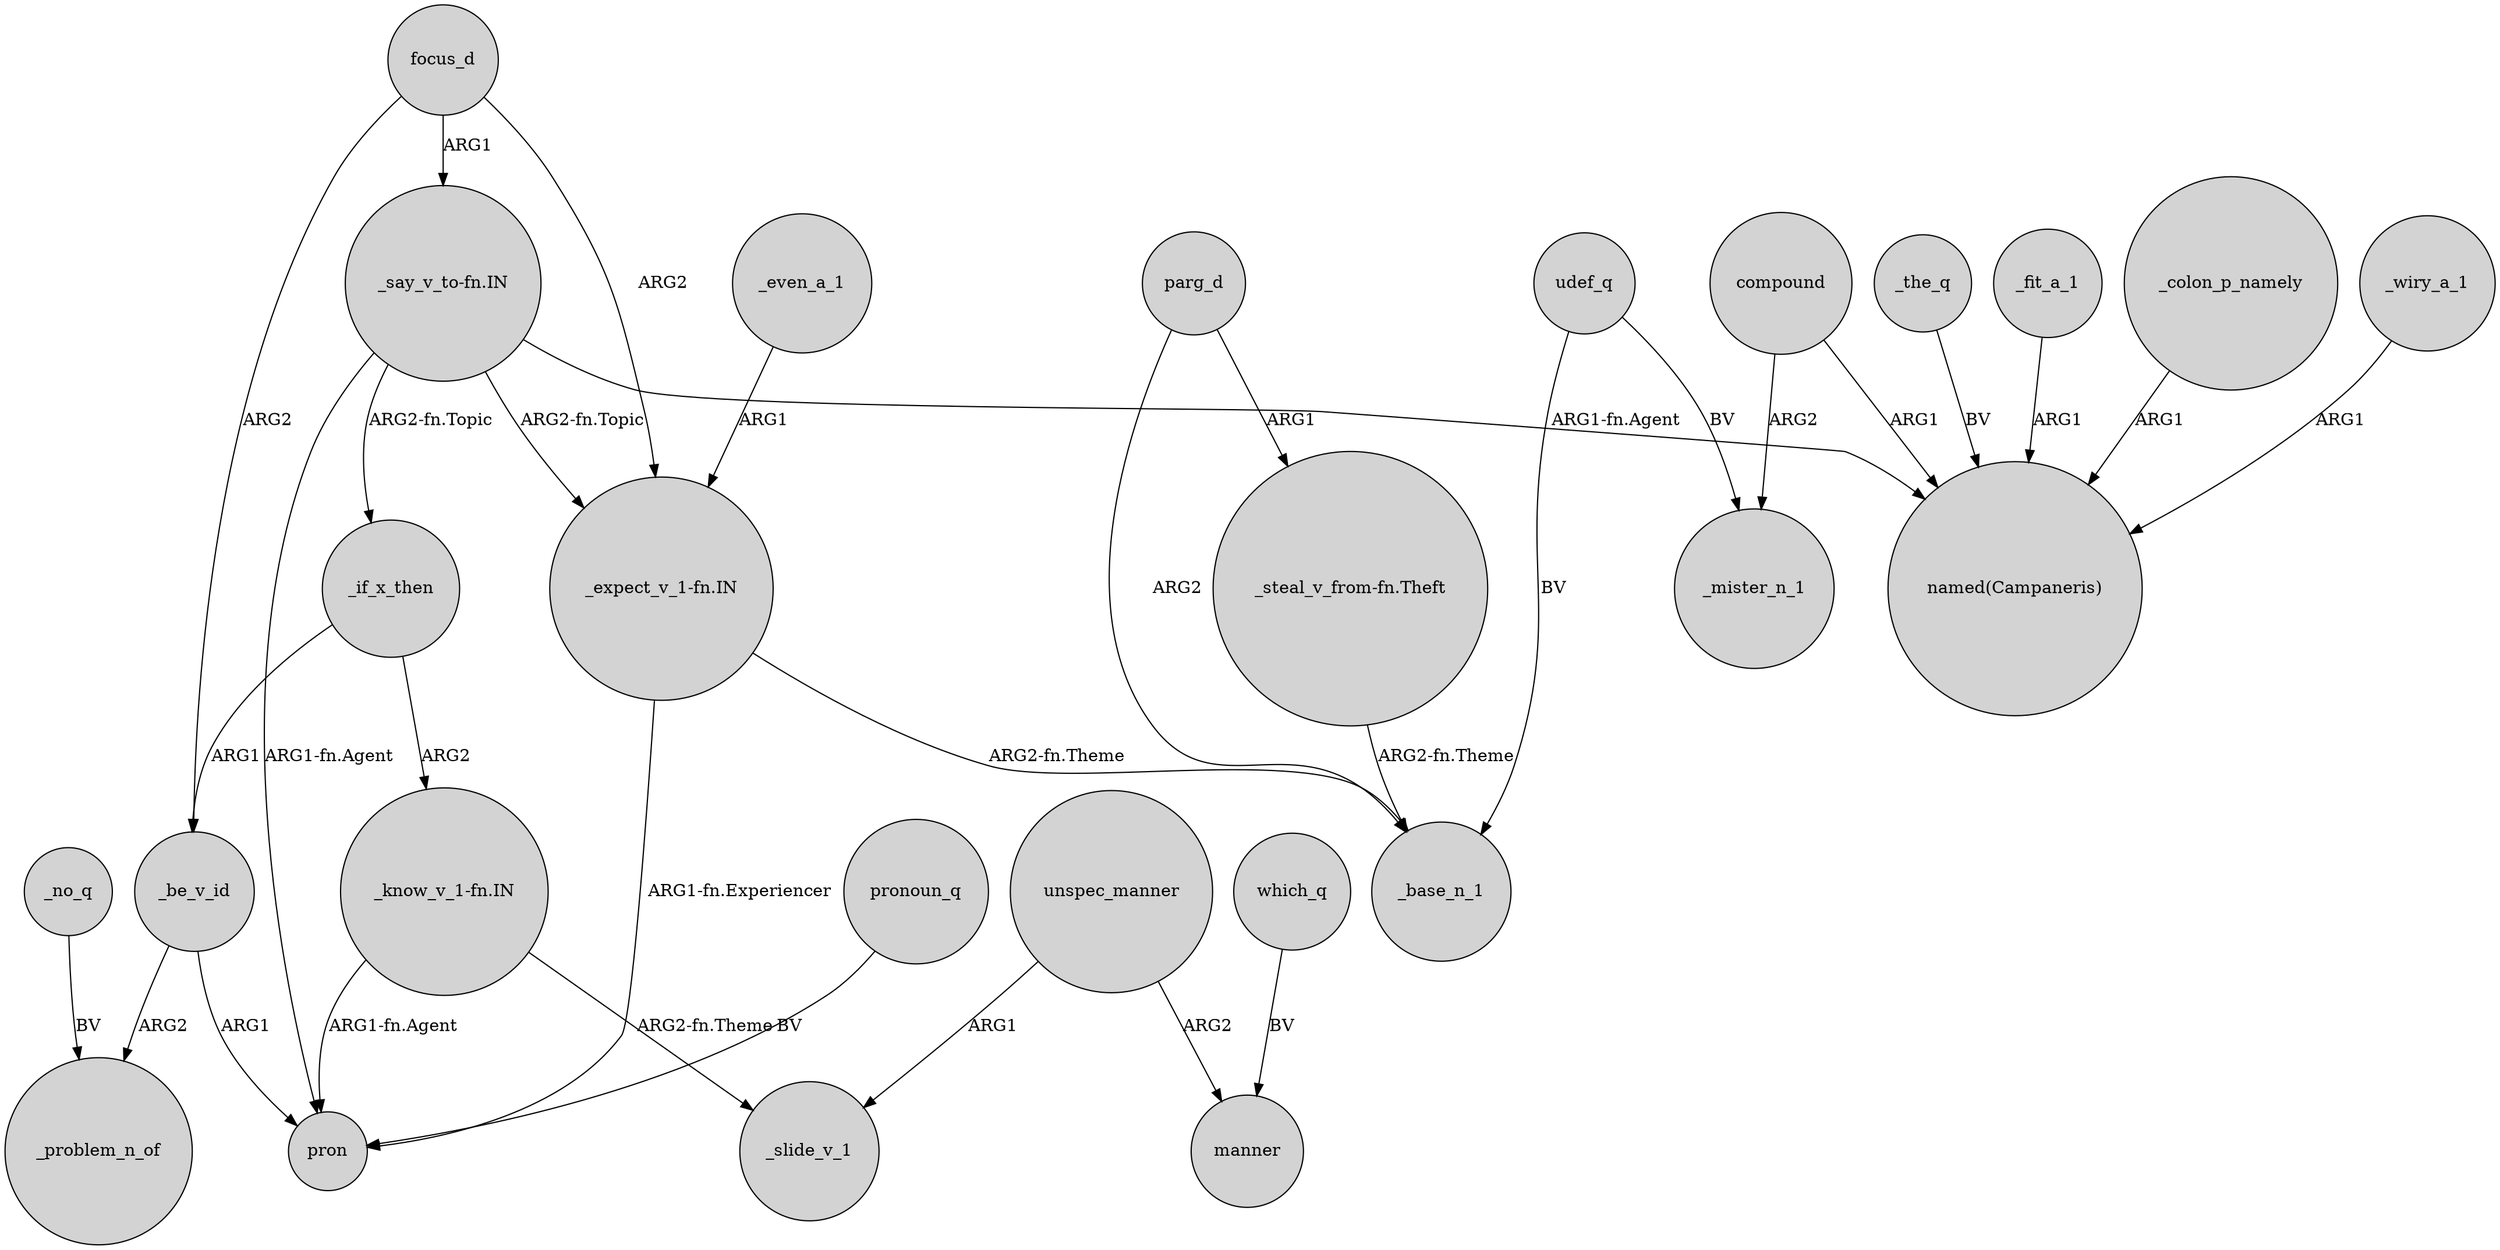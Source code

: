 digraph {
	node [shape=circle style=filled]
	focus_d -> _be_v_id [label=ARG2]
	_no_q -> _problem_n_of [label=BV]
	"_say_v_to-fn.IN" -> _if_x_then [label="ARG2-fn.Topic"]
	focus_d -> "_expect_v_1-fn.IN" [label=ARG2]
	_wiry_a_1 -> "named(Campaneris)" [label=ARG1]
	unspec_manner -> _slide_v_1 [label=ARG1]
	"_know_v_1-fn.IN" -> _slide_v_1 [label="ARG2-fn.Theme"]
	compound -> _mister_n_1 [label=ARG2]
	_if_x_then -> "_know_v_1-fn.IN" [label=ARG2]
	udef_q -> _mister_n_1 [label=BV]
	"_expect_v_1-fn.IN" -> _base_n_1 [label="ARG2-fn.Theme"]
	"_know_v_1-fn.IN" -> pron [label="ARG1-fn.Agent"]
	parg_d -> _base_n_1 [label=ARG2]
	which_q -> manner [label=BV]
	udef_q -> _base_n_1 [label=BV]
	_be_v_id -> pron [label=ARG1]
	focus_d -> "_say_v_to-fn.IN" [label=ARG1]
	parg_d -> "_steal_v_from-fn.Theft" [label=ARG1]
	pronoun_q -> pron [label=BV]
	_even_a_1 -> "_expect_v_1-fn.IN" [label=ARG1]
	_be_v_id -> _problem_n_of [label=ARG2]
	"_say_v_to-fn.IN" -> pron [label="ARG1-fn.Agent"]
	"_expect_v_1-fn.IN" -> pron [label="ARG1-fn.Experiencer"]
	_if_x_then -> _be_v_id [label=ARG1]
	"_say_v_to-fn.IN" -> "named(Campaneris)" [label="ARG1-fn.Agent"]
	"_say_v_to-fn.IN" -> "_expect_v_1-fn.IN" [label="ARG2-fn.Topic"]
	_the_q -> "named(Campaneris)" [label=BV]
	_fit_a_1 -> "named(Campaneris)" [label=ARG1]
	compound -> "named(Campaneris)" [label=ARG1]
	unspec_manner -> manner [label=ARG2]
	_colon_p_namely -> "named(Campaneris)" [label=ARG1]
	"_steal_v_from-fn.Theft" -> _base_n_1 [label="ARG2-fn.Theme"]
}
